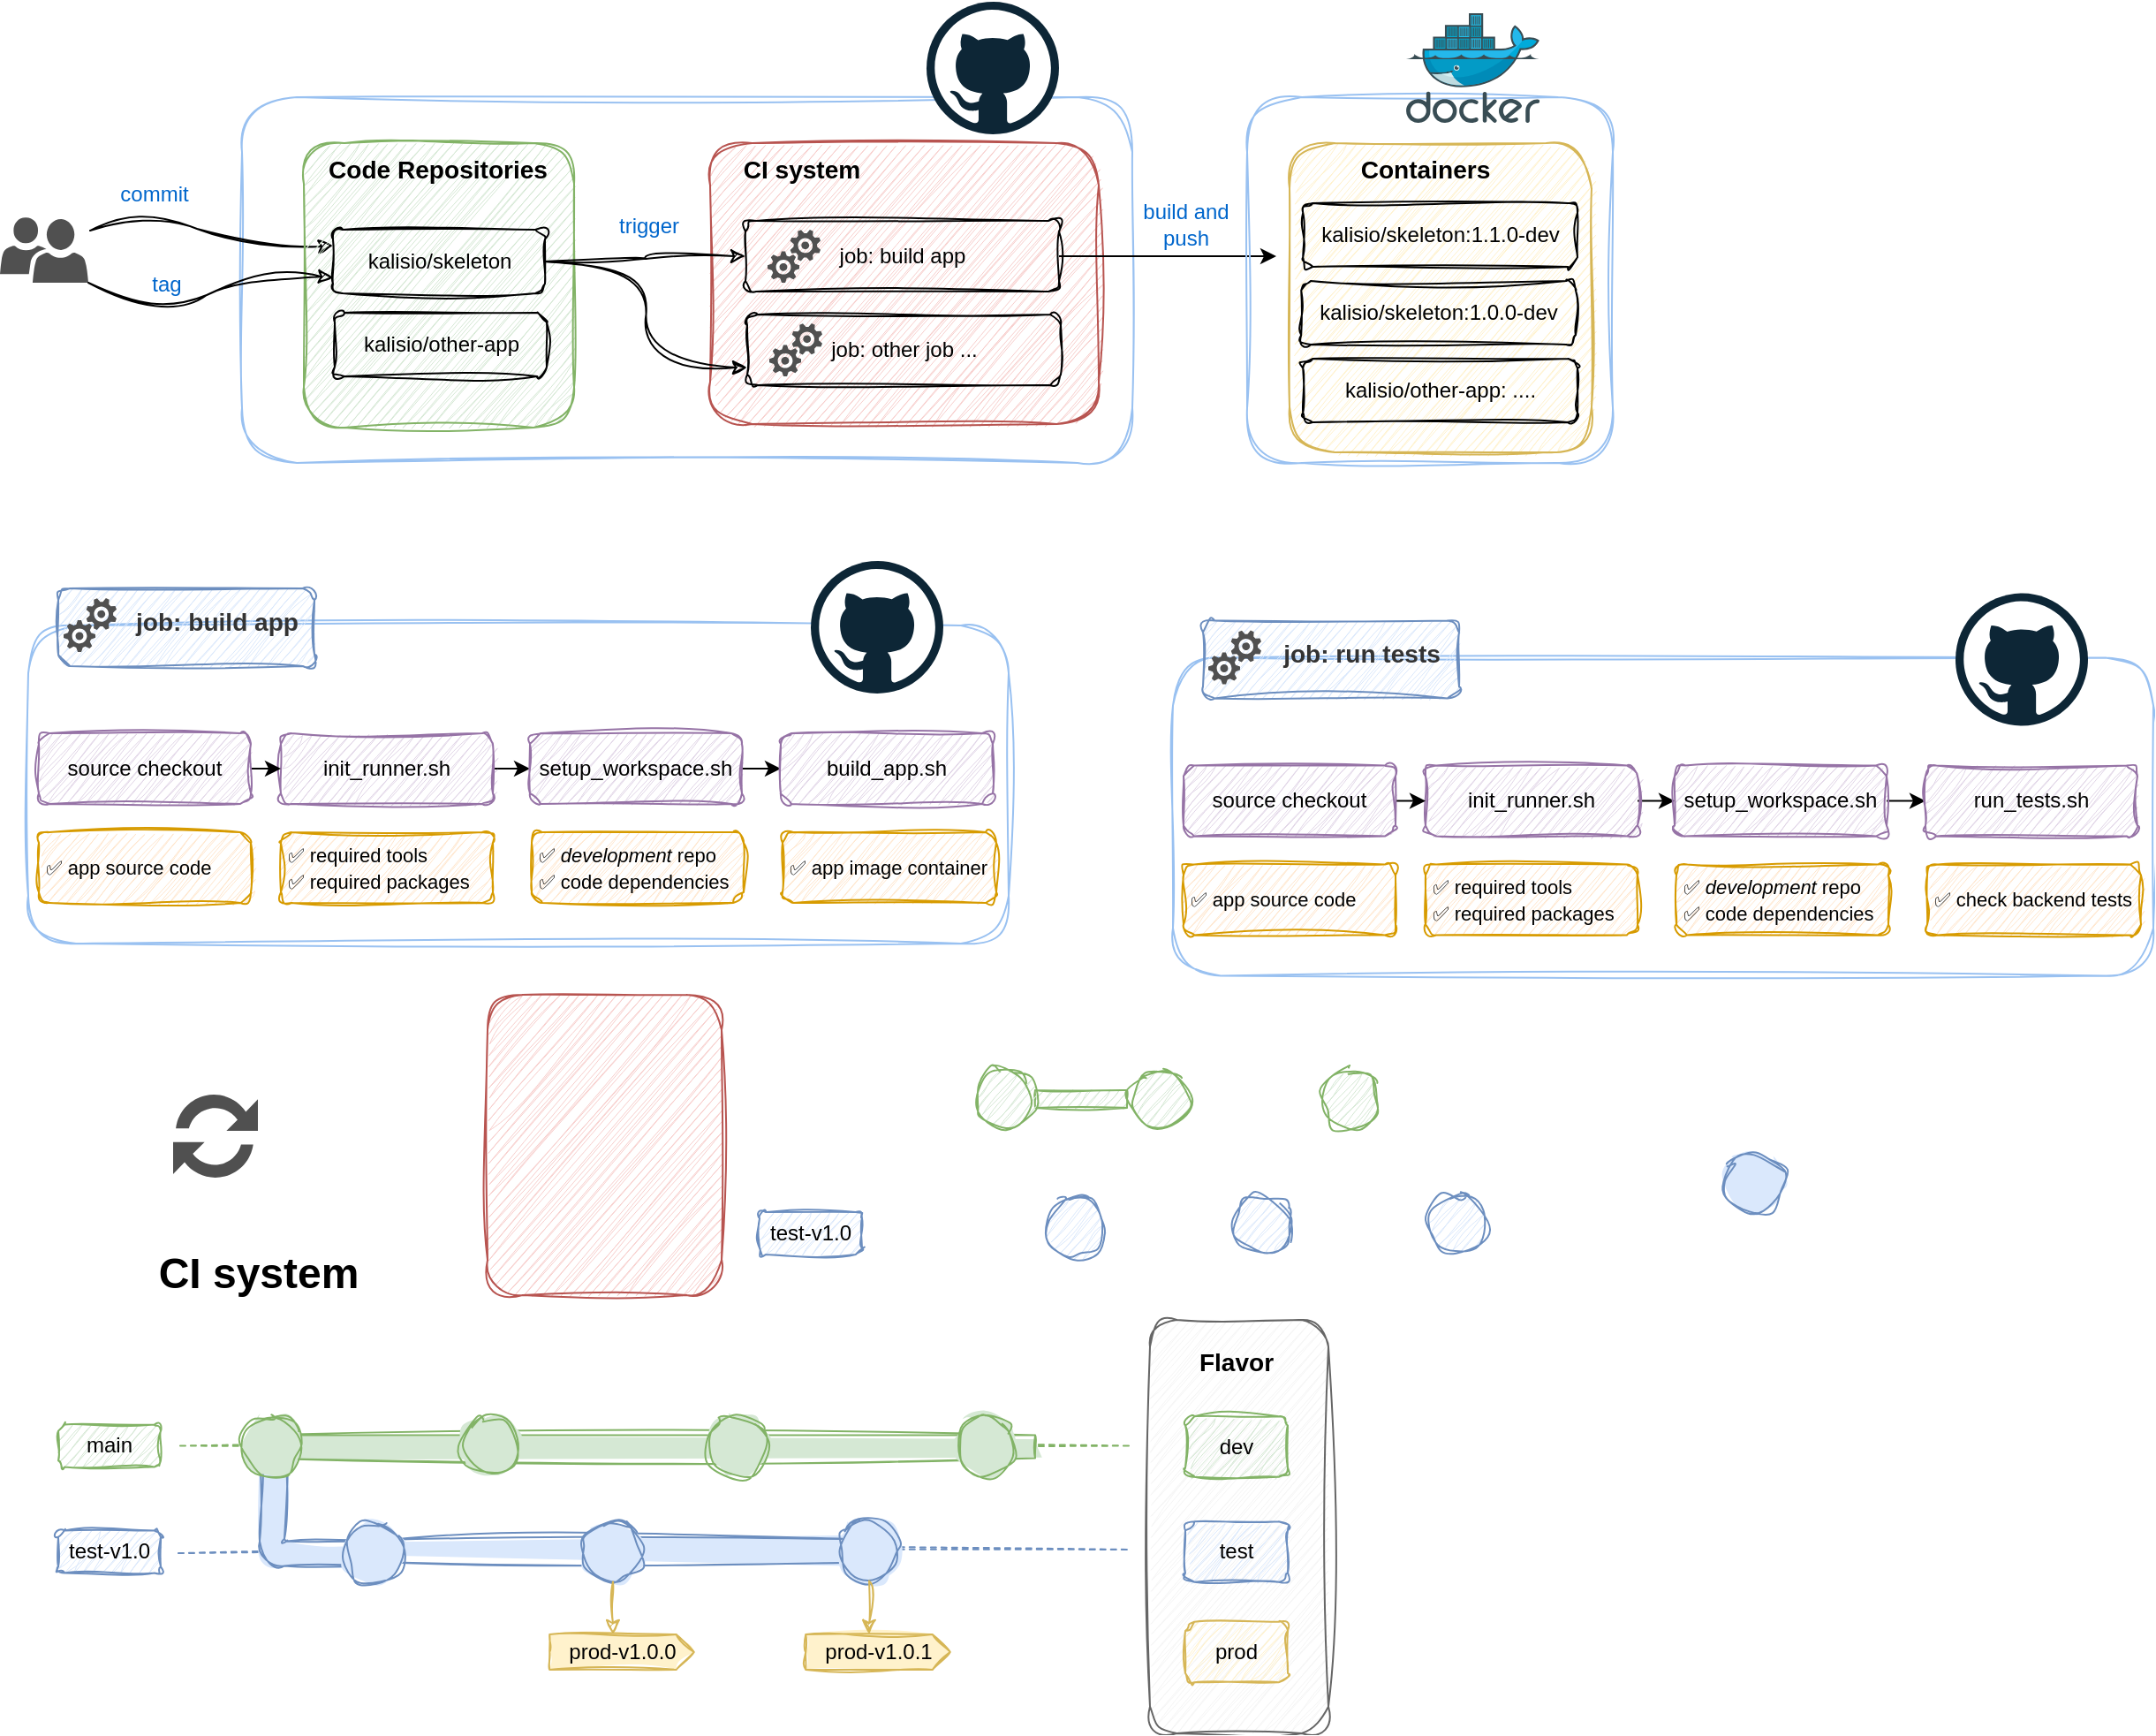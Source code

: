 <mxfile version="26.1.0">
  <diagram name="Page-1" id="pev5Oz-PPa5JXe0K3sz2">
    <mxGraphModel dx="1164" dy="681" grid="0" gridSize="10" guides="1" tooltips="1" connect="1" arrows="1" fold="1" page="1" pageScale="1" pageWidth="827" pageHeight="1169" math="0" shadow="0">
      <root>
        <mxCell id="0" />
        <mxCell id="1" parent="0" />
        <mxCell id="QtexMYvcXDJkEz9hDy5z-16" value="" style="endArrow=none;dashed=1;html=1;rounded=0;sketch=1;curveFitting=1;jiggle=2;exitX=1;exitY=0.5;exitDx=0;exitDy=0;fillColor=#dae8fc;strokeColor=#6c8ebf;" parent="1" edge="1">
          <mxGeometry width="50" height="50" relative="1" as="geometry">
            <mxPoint x="110" y="958.06" as="sourcePoint" />
            <mxPoint x="649" y="956" as="targetPoint" />
          </mxGeometry>
        </mxCell>
        <mxCell id="QtexMYvcXDJkEz9hDy5z-20" value="" style="html=1;shadow=0;dashed=0;align=center;verticalAlign=middle;shape=mxgraph.arrows2.bendDoubleArrow;dy=7;dx=0;arrowHead=0;rounded=1;fillColor=#dae8fc;strokeColor=#6c8ebf;rotation=-90;sketch=1;curveFitting=1;jiggle=2;fillStyle=solid;" parent="1" vertex="1">
          <mxGeometry x="162.5" y="891.75" width="67" height="66" as="geometry" />
        </mxCell>
        <mxCell id="QtexMYvcXDJkEz9hDy5z-10" value="" style="endArrow=none;dashed=1;html=1;rounded=0;sketch=1;curveFitting=1;jiggle=2;fillColor=#d5e8d4;strokeColor=#82b366;" parent="1" edge="1">
          <mxGeometry width="50" height="50" relative="1" as="geometry">
            <mxPoint x="111" y="897.25" as="sourcePoint" />
            <mxPoint x="648" y="897.25" as="targetPoint" />
          </mxGeometry>
        </mxCell>
        <mxCell id="QtexMYvcXDJkEz9hDy5z-26" value="" style="rounded=0;whiteSpace=wrap;html=1;fillColor=#d5e8d4;strokeColor=#82b366;sketch=1;curveFitting=1;jiggle=2;fillStyle=solid;" parent="1" vertex="1">
          <mxGeometry x="153" y="891.25" width="442" height="13" as="geometry" />
        </mxCell>
        <mxCell id="QtexMYvcXDJkEz9hDy5z-34" value="" style="rounded=0;whiteSpace=wrap;html=1;fillColor=#dae8fc;strokeColor=#6c8ebf;fillStyle=solid;sketch=1;curveFitting=1;jiggle=2;" parent="1" vertex="1">
          <mxGeometry x="232" y="950.25" width="268" height="13" as="geometry" />
        </mxCell>
        <mxCell id="QtexMYvcXDJkEz9hDy5z-19" value="" style="html=1;shadow=0;dashed=0;align=center;verticalAlign=middle;shape=mxgraph.arrows2.arrow;dy=0;dx=0;notch=0;sketch=1;curveFitting=1;jiggle=2;fillColor=#d5e8d4;strokeColor=#82b366;" parent="1" vertex="1">
          <mxGeometry x="595" y="696" width="52" height="10" as="geometry" />
        </mxCell>
        <mxCell id="-35BRgZi3YAYR7ZQxQDb-49" value="" style="rounded=1;whiteSpace=wrap;html=1;sketch=1;curveFitting=1;jiggle=2;fillStyle=hachure;fillColor=none;strokeColor=light-dark(#99c1f1, #5c79a3);" parent="1" vertex="1">
          <mxGeometry x="25" y="433" width="555" height="180" as="geometry" />
        </mxCell>
        <mxCell id="-35BRgZi3YAYR7ZQxQDb-6" value="" style="rounded=1;whiteSpace=wrap;html=1;sketch=1;curveFitting=1;jiggle=2;fillStyle=hachure;fillColor=none;strokeColor=light-dark(#99c1f1, #5c79a3);" parent="1" vertex="1">
          <mxGeometry x="146" y="134" width="504" height="207" as="geometry" />
        </mxCell>
        <mxCell id="-35BRgZi3YAYR7ZQxQDb-5" value="" style="dashed=0;outlineConnect=0;html=1;align=center;labelPosition=center;verticalLabelPosition=bottom;verticalAlign=top;shape=mxgraph.weblogos.github" parent="1" vertex="1">
          <mxGeometry x="533.5" y="80" width="75" height="75" as="geometry" />
        </mxCell>
        <mxCell id="-35BRgZi3YAYR7ZQxQDb-10" value="" style="rounded=1;whiteSpace=wrap;html=1;sketch=1;curveFitting=1;jiggle=2;fillStyle=hachure;fillColor=#f8cecc;strokeColor=#b85450;" parent="1" vertex="1">
          <mxGeometry x="285" y="642" width="132.5" height="170" as="geometry" />
        </mxCell>
        <mxCell id="-35BRgZi3YAYR7ZQxQDb-12" value="&lt;h1&gt;CI system&lt;/h1&gt;" style="text;html=1;align=center;verticalAlign=middle;resizable=0;points=[];autosize=1;strokeColor=none;fillColor=none;" parent="1" vertex="1">
          <mxGeometry x="85" y="765.25" width="140" height="70" as="geometry" />
        </mxCell>
        <mxCell id="-35BRgZi3YAYR7ZQxQDb-13" value="" style="curved=1;endArrow=classic;html=1;rounded=0;entryX=0;entryY=0.25;entryDx=0;entryDy=0;exitX=1.02;exitY=0.203;exitDx=0;exitDy=0;exitPerimeter=0;sketch=1;curveFitting=1;jiggle=2;" parent="1" source="-35BRgZi3YAYR7ZQxQDb-18" target="-35BRgZi3YAYR7ZQxQDb-30" edge="1">
          <mxGeometry width="50" height="50" relative="1" as="geometry">
            <mxPoint x="64" y="113" as="sourcePoint" />
            <mxPoint x="120" y="155" as="targetPoint" />
            <Array as="points">
              <mxPoint x="86" y="196" />
              <mxPoint x="155" y="221" />
            </Array>
          </mxGeometry>
        </mxCell>
        <mxCell id="-35BRgZi3YAYR7ZQxQDb-55" style="edgeStyle=orthogonalEdgeStyle;rounded=0;orthogonalLoop=1;jettySize=auto;html=1;exitX=1;exitY=0.5;exitDx=0;exitDy=0;" parent="1" source="-35BRgZi3YAYR7ZQxQDb-16" target="-35BRgZi3YAYR7ZQxQDb-53" edge="1">
          <mxGeometry relative="1" as="geometry" />
        </mxCell>
        <mxCell id="-35BRgZi3YAYR7ZQxQDb-16" value="init_runner.sh" style="rounded=1;whiteSpace=wrap;html=1;fillColor=#e1d5e7;strokeColor=#9673a6;fillStyle=hatch;sketch=1;curveFitting=1;jiggle=2;" parent="1" vertex="1">
          <mxGeometry x="168" y="494" width="120" height="40" as="geometry" />
        </mxCell>
        <mxCell id="-35BRgZi3YAYR7ZQxQDb-18" value="" style="pointerEvents=1;shadow=0;dashed=0;html=1;strokeColor=none;labelPosition=center;verticalLabelPosition=bottom;verticalAlign=top;align=center;fillColor=#505050;shape=mxgraph.mscae.intune.user_group;" parent="1" vertex="1">
          <mxGeometry x="9" y="202" width="50" height="37" as="geometry" />
        </mxCell>
        <mxCell id="-35BRgZi3YAYR7ZQxQDb-19" value="" style="sketch=0;pointerEvents=1;shadow=0;dashed=0;html=1;strokeColor=none;labelPosition=center;verticalLabelPosition=bottom;verticalAlign=top;align=center;fillColor=#505050;shape=mxgraph.mscae.intune.update" parent="1" vertex="1">
          <mxGeometry x="107" y="697" width="48" height="50" as="geometry" />
        </mxCell>
        <mxCell id="-35BRgZi3YAYR7ZQxQDb-21" value="" style="rounded=1;whiteSpace=wrap;html=1;fillColor=#d5e8d4;strokeColor=#82b366;fillStyle=hatch;sketch=1;curveFitting=1;jiggle=2;" parent="1" vertex="1">
          <mxGeometry x="181" y="160" width="153" height="161" as="geometry" />
        </mxCell>
        <mxCell id="-35BRgZi3YAYR7ZQxQDb-23" value="&lt;h3&gt;Code Repositories&lt;/h3&gt;" style="text;html=1;align=center;verticalAlign=middle;whiteSpace=wrap;rounded=0;" parent="1" vertex="1">
          <mxGeometry x="190" y="160" width="134" height="30" as="geometry" />
        </mxCell>
        <mxCell id="-35BRgZi3YAYR7ZQxQDb-24" value="" style="rounded=1;whiteSpace=wrap;html=1;fillColor=#f8cecc;strokeColor=#b85450;sketch=1;curveFitting=1;jiggle=2;" parent="1" vertex="1">
          <mxGeometry x="411" y="160" width="220" height="159" as="geometry" />
        </mxCell>
        <mxCell id="-35BRgZi3YAYR7ZQxQDb-25" value="&lt;h3&gt;CI system&lt;/h3&gt;" style="text;html=1;align=center;verticalAlign=middle;whiteSpace=wrap;rounded=0;" parent="1" vertex="1">
          <mxGeometry x="423" y="160" width="80" height="30" as="geometry" />
        </mxCell>
        <mxCell id="-35BRgZi3YAYR7ZQxQDb-40" style="edgeStyle=orthogonalEdgeStyle;rounded=0;orthogonalLoop=1;jettySize=auto;html=1;exitX=1;exitY=0.5;exitDx=0;exitDy=0;" parent="1" source="-35BRgZi3YAYR7ZQxQDb-14" edge="1">
          <mxGeometry relative="1" as="geometry">
            <mxPoint x="731.5" y="224" as="targetPoint" />
          </mxGeometry>
        </mxCell>
        <mxCell id="-35BRgZi3YAYR7ZQxQDb-14" value="job: build app" style="rounded=1;whiteSpace=wrap;html=1;fillColor=none;strokeColor=#000000;fillStyle=hatch;sketch=1;curveFitting=1;jiggle=2;" parent="1" vertex="1">
          <mxGeometry x="431" y="204" width="177.5" height="40" as="geometry" />
        </mxCell>
        <mxCell id="-35BRgZi3YAYR7ZQxQDb-26" value="" style="sketch=0;pointerEvents=1;shadow=0;dashed=0;html=1;strokeColor=none;labelPosition=center;verticalLabelPosition=bottom;verticalAlign=top;align=center;fillColor=#505050;shape=mxgraph.mscae.oms.services" parent="1" vertex="1">
          <mxGeometry x="443.5" y="209" width="30" height="30" as="geometry" />
        </mxCell>
        <mxCell id="-35BRgZi3YAYR7ZQxQDb-34" style="edgeStyle=orthogonalEdgeStyle;rounded=0;orthogonalLoop=1;jettySize=auto;html=1;exitX=1;exitY=0.5;exitDx=0;exitDy=0;entryX=0;entryY=0.5;entryDx=0;entryDy=0;curved=1;sketch=1;curveFitting=1;jiggle=2;" parent="1" source="-35BRgZi3YAYR7ZQxQDb-30" target="-35BRgZi3YAYR7ZQxQDb-14" edge="1">
          <mxGeometry relative="1" as="geometry" />
        </mxCell>
        <mxCell id="-35BRgZi3YAYR7ZQxQDb-35" style="edgeStyle=orthogonalEdgeStyle;rounded=0;orthogonalLoop=1;jettySize=auto;html=1;exitX=1;exitY=0.5;exitDx=0;exitDy=0;entryX=0;entryY=0.75;entryDx=0;entryDy=0;curved=1;sketch=1;curveFitting=1;jiggle=2;" parent="1" source="-35BRgZi3YAYR7ZQxQDb-30" target="-35BRgZi3YAYR7ZQxQDb-38" edge="1">
          <mxGeometry relative="1" as="geometry">
            <mxPoint x="431" y="275" as="targetPoint" />
          </mxGeometry>
        </mxCell>
        <mxCell id="-35BRgZi3YAYR7ZQxQDb-30" value="kalisio/skeleton" style="rounded=1;whiteSpace=wrap;html=1;fillColor=none;sketch=1;curveFitting=1;jiggle=2;" parent="1" vertex="1">
          <mxGeometry x="197.5" y="209" width="120" height="36" as="geometry" />
        </mxCell>
        <mxCell id="-35BRgZi3YAYR7ZQxQDb-31" value="commit" style="text;html=1;align=center;verticalAlign=middle;resizable=0;points=[];autosize=1;strokeColor=none;fillColor=none;fontColor=#0066CC;" parent="1" vertex="1">
          <mxGeometry x="67" y="176" width="57" height="26" as="geometry" />
        </mxCell>
        <mxCell id="-35BRgZi3YAYR7ZQxQDb-32" value="" style="curved=1;endArrow=classic;html=1;rounded=0;exitX=1;exitY=1;exitDx=0;exitDy=0;exitPerimeter=0;entryX=0;entryY=0.75;entryDx=0;entryDy=0;sketch=1;curveFitting=1;jiggle=2;" parent="1" source="-35BRgZi3YAYR7ZQxQDb-18" target="-35BRgZi3YAYR7ZQxQDb-30" edge="1">
          <mxGeometry width="50" height="50" relative="1" as="geometry">
            <mxPoint x="86" y="243" as="sourcePoint" />
            <mxPoint x="194" y="233" as="targetPoint" />
            <Array as="points">
              <mxPoint x="97" y="259" />
              <mxPoint x="155" y="233" />
            </Array>
          </mxGeometry>
        </mxCell>
        <mxCell id="-35BRgZi3YAYR7ZQxQDb-33" value="tag" style="text;html=1;align=center;verticalAlign=middle;resizable=0;points=[];autosize=1;strokeColor=none;fillColor=none;fontColor=#0066CC;" parent="1" vertex="1">
          <mxGeometry x="85" y="227" width="35" height="26" as="geometry" />
        </mxCell>
        <mxCell id="-35BRgZi3YAYR7ZQxQDb-36" value="trigger" style="text;html=1;align=center;verticalAlign=middle;resizable=0;points=[];autosize=1;strokeColor=none;fillColor=none;fontColor=#0066CC;" parent="1" vertex="1">
          <mxGeometry x="350" y="194" width="52" height="26" as="geometry" />
        </mxCell>
        <mxCell id="-35BRgZi3YAYR7ZQxQDb-38" value="job: other job ..." style="rounded=1;whiteSpace=wrap;html=1;fillColor=none;strokeColor=#000000;fillStyle=hatch;sketch=1;curveFitting=1;jiggle=2;" parent="1" vertex="1">
          <mxGeometry x="432" y="257" width="177.5" height="40" as="geometry" />
        </mxCell>
        <mxCell id="-35BRgZi3YAYR7ZQxQDb-39" value="" style="sketch=0;pointerEvents=1;shadow=0;dashed=0;html=1;strokeColor=none;labelPosition=center;verticalLabelPosition=bottom;verticalAlign=top;align=center;fillColor=#505050;shape=mxgraph.mscae.oms.services" parent="1" vertex="1">
          <mxGeometry x="444.5" y="262" width="30" height="30" as="geometry" />
        </mxCell>
        <mxCell id="-35BRgZi3YAYR7ZQxQDb-41" value="&lt;div&gt;build and&lt;/div&gt;&lt;div&gt;push&lt;/div&gt;" style="text;html=1;align=center;verticalAlign=middle;resizable=0;points=[];autosize=1;strokeColor=none;fillColor=none;fontColor=#0066CC;" parent="1" vertex="1">
          <mxGeometry x="646" y="185" width="67" height="41" as="geometry" />
        </mxCell>
        <mxCell id="-35BRgZi3YAYR7ZQxQDb-42" value="" style="rounded=1;whiteSpace=wrap;html=1;sketch=1;curveFitting=1;jiggle=2;fillStyle=hachure;fillColor=none;strokeColor=light-dark(#99c1f1, #5c79a3);" parent="1" vertex="1">
          <mxGeometry x="715" y="134" width="207" height="207" as="geometry" />
        </mxCell>
        <mxCell id="-35BRgZi3YAYR7ZQxQDb-17" value="" style="image;sketch=0;aspect=fixed;html=1;points=[];align=center;fontSize=12;image=img/lib/mscae/Docker.svg;" parent="1" vertex="1">
          <mxGeometry x="805" y="86.5" width="75.61" height="62" as="geometry" />
        </mxCell>
        <mxCell id="-35BRgZi3YAYR7ZQxQDb-43" value="" style="rounded=1;whiteSpace=wrap;html=1;fillColor=#fff2cc;strokeColor=#d6b656;fillStyle=hatch;sketch=1;curveFitting=1;jiggle=2;" parent="1" vertex="1">
          <mxGeometry x="739" y="160" width="171" height="175" as="geometry" />
        </mxCell>
        <mxCell id="-35BRgZi3YAYR7ZQxQDb-44" value="&lt;h3&gt;Containers&lt;/h3&gt;" style="text;html=1;align=center;verticalAlign=middle;whiteSpace=wrap;rounded=0;" parent="1" vertex="1">
          <mxGeometry x="776" y="160" width="80" height="30" as="geometry" />
        </mxCell>
        <mxCell id="-35BRgZi3YAYR7ZQxQDb-45" value="kalisio/skeleton:1.1.0-dev" style="rounded=1;whiteSpace=wrap;html=1;fillColor=none;sketch=1;curveFitting=1;jiggle=2;" parent="1" vertex="1">
          <mxGeometry x="746.61" y="194" width="155.39" height="36" as="geometry" />
        </mxCell>
        <mxCell id="-35BRgZi3YAYR7ZQxQDb-46" value="kalisio/skeleton:1.0.0-dev" style="rounded=1;whiteSpace=wrap;html=1;fillColor=none;sketch=1;curveFitting=1;jiggle=2;" parent="1" vertex="1">
          <mxGeometry x="745.61" y="238" width="155.39" height="36" as="geometry" />
        </mxCell>
        <mxCell id="-35BRgZi3YAYR7ZQxQDb-47" value="kalisio/other-app: ...." style="rounded=1;whiteSpace=wrap;html=1;fillColor=none;sketch=1;curveFitting=1;jiggle=2;" parent="1" vertex="1">
          <mxGeometry x="746.61" y="282" width="155.39" height="36" as="geometry" />
        </mxCell>
        <mxCell id="-35BRgZi3YAYR7ZQxQDb-48" value="kalisio/other-app" style="rounded=1;whiteSpace=wrap;html=1;fillColor=none;sketch=1;curveFitting=1;jiggle=2;" parent="1" vertex="1">
          <mxGeometry x="198.5" y="256" width="120" height="36" as="geometry" />
        </mxCell>
        <mxCell id="-35BRgZi3YAYR7ZQxQDb-11" value="" style="dashed=0;outlineConnect=0;html=1;align=center;labelPosition=center;verticalLabelPosition=bottom;verticalAlign=top;shape=mxgraph.weblogos.github" parent="1" vertex="1">
          <mxGeometry x="468" y="396.5" width="75" height="75" as="geometry" />
        </mxCell>
        <mxCell id="-35BRgZi3YAYR7ZQxQDb-56" style="edgeStyle=orthogonalEdgeStyle;rounded=0;orthogonalLoop=1;jettySize=auto;html=1;exitX=1;exitY=0.5;exitDx=0;exitDy=0;entryX=0;entryY=0.5;entryDx=0;entryDy=0;" parent="1" source="-35BRgZi3YAYR7ZQxQDb-53" target="-35BRgZi3YAYR7ZQxQDb-54" edge="1">
          <mxGeometry relative="1" as="geometry" />
        </mxCell>
        <mxCell id="-35BRgZi3YAYR7ZQxQDb-53" value="setup_workspace.sh" style="rounded=1;whiteSpace=wrap;html=1;fillColor=#e1d5e7;strokeColor=#9673a6;fillStyle=hatch;sketch=1;curveFitting=1;jiggle=2;" parent="1" vertex="1">
          <mxGeometry x="309" y="494" width="120" height="40" as="geometry" />
        </mxCell>
        <mxCell id="-35BRgZi3YAYR7ZQxQDb-54" value="build_app.sh" style="rounded=1;whiteSpace=wrap;html=1;fillColor=#e1d5e7;strokeColor=#9673a6;fillStyle=hatch;sketch=1;curveFitting=1;jiggle=2;" parent="1" vertex="1">
          <mxGeometry x="451" y="494" width="120" height="40" as="geometry" />
        </mxCell>
        <mxCell id="-35BRgZi3YAYR7ZQxQDb-58" style="edgeStyle=orthogonalEdgeStyle;rounded=0;orthogonalLoop=1;jettySize=auto;html=1;exitX=1;exitY=0.5;exitDx=0;exitDy=0;entryX=0;entryY=0.5;entryDx=0;entryDy=0;" parent="1" source="-35BRgZi3YAYR7ZQxQDb-57" target="-35BRgZi3YAYR7ZQxQDb-16" edge="1">
          <mxGeometry relative="1" as="geometry" />
        </mxCell>
        <mxCell id="-35BRgZi3YAYR7ZQxQDb-57" value="source checkout" style="rounded=1;whiteSpace=wrap;html=1;fillColor=#e1d5e7;strokeColor=#9673a6;fillStyle=hatch;sketch=1;curveFitting=1;jiggle=2;" parent="1" vertex="1">
          <mxGeometry x="31" y="494" width="120" height="40" as="geometry" />
        </mxCell>
        <mxCell id="-35BRgZi3YAYR7ZQxQDb-59" value="&lt;div align=&quot;left&quot;&gt;&lt;font style=&quot;font-size: 11px;&quot;&gt;&lt;span id=&quot;copy-emoji&quot; class=&quot;efont&quot;&gt;✅ r&lt;/span&gt;equired tools&lt;/font&gt;&lt;/div&gt;&lt;div align=&quot;left&quot;&gt;&lt;font style=&quot;font-size: 11px;&quot;&gt;&lt;span id=&quot;copy-emoji&quot; class=&quot;efont&quot;&gt;✅ required &lt;/span&gt;packages&lt;/font&gt;&lt;/div&gt;" style="rounded=1;whiteSpace=wrap;html=1;fillColor=#ffe6cc;strokeColor=#d79b00;fillStyle=hatch;sketch=1;curveFitting=1;jiggle=2;rotation=0;align=left;spacingLeft=2;" parent="1" vertex="1">
          <mxGeometry x="168" y="550" width="120" height="40" as="geometry" />
        </mxCell>
        <mxCell id="-35BRgZi3YAYR7ZQxQDb-60" value="&lt;div align=&quot;left&quot;&gt;&lt;font style=&quot;font-size: 11px;&quot;&gt;&lt;span id=&quot;copy-emoji&quot; class=&quot;efont&quot;&gt;✅ app source code&lt;/span&gt;&lt;/font&gt;&lt;/div&gt;" style="rounded=1;whiteSpace=wrap;html=1;fillColor=#ffe6cc;strokeColor=#d79b00;fillStyle=hatch;sketch=1;curveFitting=1;jiggle=2;rotation=0;align=left;spacingLeft=2;" parent="1" vertex="1">
          <mxGeometry x="31" y="550" width="120" height="40" as="geometry" />
        </mxCell>
        <mxCell id="-35BRgZi3YAYR7ZQxQDb-63" value="" style="group" parent="1" vertex="1" connectable="0">
          <mxGeometry x="42" y="412" width="145" height="44" as="geometry" />
        </mxCell>
        <mxCell id="-35BRgZi3YAYR7ZQxQDb-62" value="" style="rounded=1;whiteSpace=wrap;html=1;sketch=1;curveFitting=1;jiggle=2;fillStyle=hachure;fillColor=#dae8fc;strokeColor=#6c8ebf;" parent="-35BRgZi3YAYR7ZQxQDb-63" vertex="1">
          <mxGeometry width="145" height="44" as="geometry" />
        </mxCell>
        <mxCell id="-35BRgZi3YAYR7ZQxQDb-20" value="" style="sketch=0;pointerEvents=1;shadow=0;dashed=0;html=1;strokeColor=none;labelPosition=center;verticalLabelPosition=bottom;verticalAlign=top;align=center;fillColor=#505050;shape=mxgraph.mscae.oms.services" parent="-35BRgZi3YAYR7ZQxQDb-63" vertex="1">
          <mxGeometry x="3" y="5.5" width="30" height="30.5" as="geometry" />
        </mxCell>
        <mxCell id="-35BRgZi3YAYR7ZQxQDb-61" value="&lt;h3&gt;job: build app&lt;/h3&gt;" style="text;html=1;align=center;verticalAlign=middle;whiteSpace=wrap;rounded=0;fontColor=#333333;" parent="-35BRgZi3YAYR7ZQxQDb-63" vertex="1">
          <mxGeometry x="40" y="4" width="100" height="30" as="geometry" />
        </mxCell>
        <mxCell id="-35BRgZi3YAYR7ZQxQDb-64" value="&lt;div align=&quot;left&quot;&gt;&lt;font style=&quot;font-size: 11px;&quot;&gt;&lt;span id=&quot;copy-emoji&quot; class=&quot;efont&quot;&gt;✅ &lt;i&gt;development&lt;/i&gt; repo&lt;/span&gt;&lt;/font&gt;&lt;/div&gt;&lt;div align=&quot;left&quot;&gt;&lt;font style=&quot;font-size: 11px;&quot;&gt;&lt;span id=&quot;copy-emoji&quot; class=&quot;efont&quot;&gt;✅ code dependencies&lt;/span&gt;&lt;/font&gt;&lt;/div&gt;" style="rounded=1;whiteSpace=wrap;html=1;fillColor=#ffe6cc;strokeColor=#d79b00;fillStyle=hatch;sketch=1;curveFitting=1;jiggle=2;rotation=0;align=left;spacingLeft=2;" parent="1" vertex="1">
          <mxGeometry x="310" y="550" width="120" height="40" as="geometry" />
        </mxCell>
        <mxCell id="-35BRgZi3YAYR7ZQxQDb-65" value="&lt;div align=&quot;left&quot;&gt;&lt;font style=&quot;font-size: 11px;&quot;&gt;&lt;span id=&quot;copy-emoji&quot; class=&quot;efont&quot;&gt;✅ app image container&lt;/span&gt;&lt;/font&gt;&lt;/div&gt;" style="rounded=1;whiteSpace=wrap;html=1;fillColor=#ffe6cc;strokeColor=#d79b00;fillStyle=hatch;sketch=1;curveFitting=1;jiggle=2;rotation=0;align=left;spacingLeft=2;" parent="1" vertex="1">
          <mxGeometry x="452" y="550" width="121" height="40" as="geometry" />
        </mxCell>
        <mxCell id="QtexMYvcXDJkEz9hDy5z-1" value="" style="ellipse;whiteSpace=wrap;html=1;aspect=fixed;sketch=1;curveFitting=1;jiggle=2;fillStyle=hachure;fillColor=#d5e8d4;strokeColor=#82b366;" parent="1" vertex="1">
          <mxGeometry x="561" y="684" width="34" height="34" as="geometry" />
        </mxCell>
        <mxCell id="QtexMYvcXDJkEz9hDy5z-2" value="main" style="rounded=1;whiteSpace=wrap;html=1;sketch=1;curveFitting=1;jiggle=2;fillColor=#d5e8d4;strokeColor=#82b366;" parent="1" vertex="1">
          <mxGeometry x="42" y="885.25" width="58" height="24" as="geometry" />
        </mxCell>
        <mxCell id="QtexMYvcXDJkEz9hDy5z-6" value="test-v1.0" style="rounded=1;whiteSpace=wrap;html=1;sketch=1;curveFitting=1;jiggle=2;fillColor=#dae8fc;strokeColor=#6c8ebf;" parent="1" vertex="1">
          <mxGeometry x="439" y="765" width="58" height="24" as="geometry" />
        </mxCell>
        <mxCell id="QtexMYvcXDJkEz9hDy5z-11" value="" style="ellipse;whiteSpace=wrap;html=1;aspect=fixed;sketch=1;curveFitting=1;jiggle=2;fillStyle=hachure;fillColor=#d5e8d4;strokeColor=#82b366;" parent="1" vertex="1">
          <mxGeometry x="756" y="684" width="34" height="34" as="geometry" />
        </mxCell>
        <mxCell id="QtexMYvcXDJkEz9hDy5z-13" value="" style="ellipse;whiteSpace=wrap;html=1;aspect=fixed;sketch=1;curveFitting=1;jiggle=2;fillStyle=hachure;fillColor=#dae8fc;strokeColor=#6c8ebf;" parent="1" vertex="1">
          <mxGeometry x="602" y="757" width="34" height="34" as="geometry" />
        </mxCell>
        <mxCell id="QtexMYvcXDJkEz9hDy5z-15" value="" style="ellipse;whiteSpace=wrap;html=1;aspect=fixed;sketch=1;curveFitting=1;jiggle=2;fillStyle=hachure;fillColor=#dae8fc;strokeColor=#6c8ebf;" parent="1" vertex="1">
          <mxGeometry x="707" y="755" width="34" height="34" as="geometry" />
        </mxCell>
        <mxCell id="QtexMYvcXDJkEz9hDy5z-17" value="" style="ellipse;whiteSpace=wrap;html=1;aspect=fixed;sketch=1;curveFitting=1;jiggle=2;fillStyle=hachure;fillColor=#dae8fc;strokeColor=#6c8ebf;" parent="1" vertex="1">
          <mxGeometry x="817" y="755" width="34" height="34" as="geometry" />
        </mxCell>
        <mxCell id="QtexMYvcXDJkEz9hDy5z-9" value="" style="ellipse;whiteSpace=wrap;html=1;aspect=fixed;sketch=1;curveFitting=1;jiggle=2;fillStyle=hachure;fillColor=#d5e8d4;strokeColor=#82b366;" parent="1" vertex="1">
          <mxGeometry x="649" y="684" width="34" height="34" as="geometry" />
        </mxCell>
        <mxCell id="QtexMYvcXDJkEz9hDy5z-23" value="" style="ellipse;whiteSpace=wrap;html=1;aspect=fixed;sketch=1;curveFitting=1;jiggle=2;fillStyle=solid;fillColor=#d5e8d4;strokeColor=#82b366;" parent="1" vertex="1">
          <mxGeometry x="146" y="880.25" width="34" height="34" as="geometry" />
        </mxCell>
        <mxCell id="QtexMYvcXDJkEz9hDy5z-24" value="" style="ellipse;whiteSpace=wrap;html=1;aspect=fixed;sketch=1;curveFitting=1;jiggle=2;fillStyle=solid;fillColor=#d5e8d4;strokeColor=#82b366;" parent="1" vertex="1">
          <mxGeometry x="270" y="880.25" width="34" height="34" as="geometry" />
        </mxCell>
        <mxCell id="QtexMYvcXDJkEz9hDy5z-25" value="" style="ellipse;whiteSpace=wrap;html=1;aspect=fixed;sketch=1;curveFitting=1;jiggle=2;fillStyle=solid;fillColor=#d5e8d4;strokeColor=#82b366;" parent="1" vertex="1">
          <mxGeometry x="410" y="880.25" width="34" height="34" as="geometry" />
        </mxCell>
        <mxCell id="QtexMYvcXDJkEz9hDy5z-30" value="test-v1.0" style="rounded=1;whiteSpace=wrap;html=1;sketch=1;curveFitting=1;jiggle=2;fillColor=#dae8fc;strokeColor=#6c8ebf;" parent="1" vertex="1">
          <mxGeometry x="42" y="945.25" width="58" height="24" as="geometry" />
        </mxCell>
        <mxCell id="QtexMYvcXDJkEz9hDy5z-31" value="" style="ellipse;whiteSpace=wrap;html=1;aspect=fixed;sketch=1;curveFitting=1;jiggle=2;fillStyle=solid;fillColor=#dae8fc;strokeColor=#6c8ebf;" parent="1" vertex="1">
          <mxGeometry x="985" y="731" width="34" height="34" as="geometry" />
        </mxCell>
        <mxCell id="QtexMYvcXDJkEz9hDy5z-32" value="" style="ellipse;whiteSpace=wrap;html=1;aspect=fixed;sketch=1;curveFitting=1;jiggle=2;fillStyle=solid;fillColor=#dae8fc;strokeColor=#6c8ebf;" parent="1" vertex="1">
          <mxGeometry x="204" y="940.25" width="34" height="34" as="geometry" />
        </mxCell>
        <mxCell id="QtexMYvcXDJkEz9hDy5z-33" value="" style="ellipse;whiteSpace=wrap;html=1;aspect=fixed;sketch=1;curveFitting=1;jiggle=2;fillStyle=solid;fillColor=#dae8fc;strokeColor=#6c8ebf;" parent="1" vertex="1">
          <mxGeometry x="339" y="940.25" width="34" height="34" as="geometry" />
        </mxCell>
        <mxCell id="QtexMYvcXDJkEz9hDy5z-35" value="" style="ellipse;whiteSpace=wrap;html=1;aspect=fixed;sketch=1;curveFitting=1;jiggle=2;fillStyle=solid;fillColor=#d5e8d4;strokeColor=#82b366;" parent="1" vertex="1">
          <mxGeometry x="550" y="880.25" width="34" height="34" as="geometry" />
        </mxCell>
        <mxCell id="QtexMYvcXDJkEz9hDy5z-37" value="prod-v1.0.0" style="html=1;shadow=0;dashed=0;align=center;verticalAlign=middle;shape=mxgraph.arrows2.arrow;dy=0;dx=10;notch=0;rotation=0;fillColor=#fff2cc;strokeColor=#d6b656;sketch=1;curveFitting=1;jiggle=2;fillStyle=solid;" parent="1" vertex="1">
          <mxGeometry x="320.13" y="1004" width="81.75" height="20" as="geometry" />
        </mxCell>
        <mxCell id="QtexMYvcXDJkEz9hDy5z-38" value="" style="ellipse;whiteSpace=wrap;html=1;aspect=fixed;sketch=1;curveFitting=1;jiggle=2;fillStyle=solid;fillColor=#dae8fc;strokeColor=#6c8ebf;" parent="1" vertex="1">
          <mxGeometry x="484" y="939.75" width="34" height="34" as="geometry" />
        </mxCell>
        <mxCell id="QtexMYvcXDJkEz9hDy5z-40" value="prod-v1.0.1" style="html=1;shadow=0;dashed=0;align=center;verticalAlign=middle;shape=mxgraph.arrows2.arrow;dy=0;dx=10;notch=0;rotation=0;fillColor=#fff2cc;strokeColor=#d6b656;sketch=1;curveFitting=1;jiggle=2;fillStyle=solid;" parent="1" vertex="1">
          <mxGeometry x="465.12" y="1004" width="81.75" height="20" as="geometry" />
        </mxCell>
        <mxCell id="QtexMYvcXDJkEz9hDy5z-41" value="" style="rounded=1;whiteSpace=wrap;html=1;sketch=1;curveFitting=1;jiggle=2;fillColor=#f5f5f5;strokeColor=#666666;fontColor=#333333;" parent="1" vertex="1">
          <mxGeometry x="660" y="826" width="101" height="234" as="geometry" />
        </mxCell>
        <mxCell id="QtexMYvcXDJkEz9hDy5z-43" value="&lt;h3&gt;Flavor&lt;/h3&gt;" style="text;html=1;align=center;verticalAlign=middle;whiteSpace=wrap;rounded=0;" parent="1" vertex="1">
          <mxGeometry x="680" y="835.25" width="58" height="30" as="geometry" />
        </mxCell>
        <mxCell id="QtexMYvcXDJkEz9hDy5z-44" value="dev" style="rounded=1;whiteSpace=wrap;html=1;sketch=1;curveFitting=1;jiggle=2;fillColor=#d5e8d4;strokeColor=#82b366;" parent="1" vertex="1">
          <mxGeometry x="680" y="880.63" width="58" height="34.25" as="geometry" />
        </mxCell>
        <mxCell id="QtexMYvcXDJkEz9hDy5z-46" value="test" style="rounded=1;whiteSpace=wrap;html=1;sketch=1;curveFitting=1;jiggle=2;fillColor=#dae8fc;strokeColor=#6c8ebf;" parent="1" vertex="1">
          <mxGeometry x="680" y="940.12" width="58" height="34.25" as="geometry" />
        </mxCell>
        <mxCell id="QtexMYvcXDJkEz9hDy5z-47" value="prod" style="rounded=1;whiteSpace=wrap;html=1;sketch=1;curveFitting=1;jiggle=2;fillColor=#fff2cc;strokeColor=#d6b656;" parent="1" vertex="1">
          <mxGeometry x="680" y="996.87" width="58" height="34.25" as="geometry" />
        </mxCell>
        <mxCell id="QtexMYvcXDJkEz9hDy5z-50" style="edgeStyle=orthogonalEdgeStyle;rounded=0;orthogonalLoop=1;jettySize=auto;html=1;exitX=0.5;exitY=1;exitDx=0;exitDy=0;entryX=0;entryY=0;entryDx=35.875;entryDy=0;entryPerimeter=0;fillColor=#fff2cc;strokeColor=#d6b656;sketch=1;curveFitting=1;jiggle=2;" parent="1" source="QtexMYvcXDJkEz9hDy5z-38" target="QtexMYvcXDJkEz9hDy5z-40" edge="1">
          <mxGeometry relative="1" as="geometry" />
        </mxCell>
        <mxCell id="QtexMYvcXDJkEz9hDy5z-51" style="edgeStyle=orthogonalEdgeStyle;rounded=0;orthogonalLoop=1;jettySize=auto;html=1;exitX=0.5;exitY=1;exitDx=0;exitDy=0;entryX=0;entryY=0;entryDx=35.875;entryDy=0;entryPerimeter=0;fillColor=#fff2cc;strokeColor=#d6b656;sketch=1;curveFitting=1;jiggle=2;" parent="1" source="QtexMYvcXDJkEz9hDy5z-33" target="QtexMYvcXDJkEz9hDy5z-37" edge="1">
          <mxGeometry relative="1" as="geometry" />
        </mxCell>
        <mxCell id="NRgTSjVWj5eysXFU9Dk5-1" value="" style="rounded=1;whiteSpace=wrap;html=1;sketch=1;curveFitting=1;jiggle=2;fillStyle=hachure;fillColor=none;strokeColor=light-dark(#99c1f1, #5c79a3);" vertex="1" parent="1">
          <mxGeometry x="673" y="451.25" width="555" height="180" as="geometry" />
        </mxCell>
        <mxCell id="NRgTSjVWj5eysXFU9Dk5-2" style="edgeStyle=orthogonalEdgeStyle;rounded=0;orthogonalLoop=1;jettySize=auto;html=1;exitX=1;exitY=0.5;exitDx=0;exitDy=0;" edge="1" source="NRgTSjVWj5eysXFU9Dk5-3" target="NRgTSjVWj5eysXFU9Dk5-6" parent="1">
          <mxGeometry relative="1" as="geometry" />
        </mxCell>
        <mxCell id="NRgTSjVWj5eysXFU9Dk5-3" value="init_runner.sh" style="rounded=1;whiteSpace=wrap;html=1;fillColor=#e1d5e7;strokeColor=#9673a6;fillStyle=hatch;sketch=1;curveFitting=1;jiggle=2;" vertex="1" parent="1">
          <mxGeometry x="816" y="512.25" width="120" height="40" as="geometry" />
        </mxCell>
        <mxCell id="NRgTSjVWj5eysXFU9Dk5-4" value="" style="dashed=0;outlineConnect=0;html=1;align=center;labelPosition=center;verticalLabelPosition=bottom;verticalAlign=top;shape=mxgraph.weblogos.github" vertex="1" parent="1">
          <mxGeometry x="1116" y="414.75" width="75" height="75" as="geometry" />
        </mxCell>
        <mxCell id="NRgTSjVWj5eysXFU9Dk5-5" style="edgeStyle=orthogonalEdgeStyle;rounded=0;orthogonalLoop=1;jettySize=auto;html=1;exitX=1;exitY=0.5;exitDx=0;exitDy=0;entryX=0;entryY=0.5;entryDx=0;entryDy=0;" edge="1" source="NRgTSjVWj5eysXFU9Dk5-6" target="NRgTSjVWj5eysXFU9Dk5-7" parent="1">
          <mxGeometry relative="1" as="geometry" />
        </mxCell>
        <mxCell id="NRgTSjVWj5eysXFU9Dk5-6" value="setup_workspace.sh" style="rounded=1;whiteSpace=wrap;html=1;fillColor=#e1d5e7;strokeColor=#9673a6;fillStyle=hatch;sketch=1;curveFitting=1;jiggle=2;" vertex="1" parent="1">
          <mxGeometry x="957" y="512.25" width="120" height="40" as="geometry" />
        </mxCell>
        <mxCell id="NRgTSjVWj5eysXFU9Dk5-7" value="run_tests.sh" style="rounded=1;whiteSpace=wrap;html=1;fillColor=#e1d5e7;strokeColor=#9673a6;fillStyle=hatch;sketch=1;curveFitting=1;jiggle=2;" vertex="1" parent="1">
          <mxGeometry x="1099" y="512.25" width="120" height="40" as="geometry" />
        </mxCell>
        <mxCell id="NRgTSjVWj5eysXFU9Dk5-8" style="edgeStyle=orthogonalEdgeStyle;rounded=0;orthogonalLoop=1;jettySize=auto;html=1;exitX=1;exitY=0.5;exitDx=0;exitDy=0;entryX=0;entryY=0.5;entryDx=0;entryDy=0;" edge="1" source="NRgTSjVWj5eysXFU9Dk5-9" target="NRgTSjVWj5eysXFU9Dk5-3" parent="1">
          <mxGeometry relative="1" as="geometry" />
        </mxCell>
        <mxCell id="NRgTSjVWj5eysXFU9Dk5-9" value="source checkout" style="rounded=1;whiteSpace=wrap;html=1;fillColor=#e1d5e7;strokeColor=#9673a6;fillStyle=hatch;sketch=1;curveFitting=1;jiggle=2;" vertex="1" parent="1">
          <mxGeometry x="679" y="512.25" width="120" height="40" as="geometry" />
        </mxCell>
        <mxCell id="NRgTSjVWj5eysXFU9Dk5-10" value="&lt;div align=&quot;left&quot;&gt;&lt;font style=&quot;font-size: 11px;&quot;&gt;&lt;span id=&quot;copy-emoji&quot; class=&quot;efont&quot;&gt;✅ r&lt;/span&gt;equired tools&lt;/font&gt;&lt;/div&gt;&lt;div align=&quot;left&quot;&gt;&lt;font style=&quot;font-size: 11px;&quot;&gt;&lt;span id=&quot;copy-emoji&quot; class=&quot;efont&quot;&gt;✅ required &lt;/span&gt;packages&lt;/font&gt;&lt;/div&gt;" style="rounded=1;whiteSpace=wrap;html=1;fillColor=#ffe6cc;strokeColor=#d79b00;fillStyle=hatch;sketch=1;curveFitting=1;jiggle=2;rotation=0;align=left;spacingLeft=2;" vertex="1" parent="1">
          <mxGeometry x="816" y="568.25" width="120" height="40" as="geometry" />
        </mxCell>
        <mxCell id="NRgTSjVWj5eysXFU9Dk5-11" value="&lt;div align=&quot;left&quot;&gt;&lt;font style=&quot;font-size: 11px;&quot;&gt;&lt;span id=&quot;copy-emoji&quot; class=&quot;efont&quot;&gt;✅ app source code&lt;/span&gt;&lt;/font&gt;&lt;/div&gt;" style="rounded=1;whiteSpace=wrap;html=1;fillColor=#ffe6cc;strokeColor=#d79b00;fillStyle=hatch;sketch=1;curveFitting=1;jiggle=2;rotation=0;align=left;spacingLeft=2;" vertex="1" parent="1">
          <mxGeometry x="679" y="568.25" width="120" height="40" as="geometry" />
        </mxCell>
        <mxCell id="NRgTSjVWj5eysXFU9Dk5-12" value="" style="group" vertex="1" connectable="0" parent="1">
          <mxGeometry x="690" y="430.25" width="145" height="44" as="geometry" />
        </mxCell>
        <mxCell id="NRgTSjVWj5eysXFU9Dk5-13" value="" style="rounded=1;whiteSpace=wrap;html=1;sketch=1;curveFitting=1;jiggle=2;fillStyle=hachure;fillColor=#dae8fc;strokeColor=#6c8ebf;" vertex="1" parent="NRgTSjVWj5eysXFU9Dk5-12">
          <mxGeometry width="145" height="44" as="geometry" />
        </mxCell>
        <mxCell id="NRgTSjVWj5eysXFU9Dk5-14" value="" style="sketch=0;pointerEvents=1;shadow=0;dashed=0;html=1;strokeColor=none;labelPosition=center;verticalLabelPosition=bottom;verticalAlign=top;align=center;fillColor=#505050;shape=mxgraph.mscae.oms.services" vertex="1" parent="NRgTSjVWj5eysXFU9Dk5-12">
          <mxGeometry x="3" y="5.5" width="30" height="30.5" as="geometry" />
        </mxCell>
        <mxCell id="NRgTSjVWj5eysXFU9Dk5-15" value="&lt;h3&gt;job: run tests&lt;/h3&gt;" style="text;html=1;align=center;verticalAlign=middle;whiteSpace=wrap;rounded=0;fontColor=#333333;" vertex="1" parent="NRgTSjVWj5eysXFU9Dk5-12">
          <mxGeometry x="40" y="4" width="100" height="30" as="geometry" />
        </mxCell>
        <mxCell id="NRgTSjVWj5eysXFU9Dk5-16" value="&lt;div align=&quot;left&quot;&gt;&lt;font style=&quot;font-size: 11px;&quot;&gt;&lt;span id=&quot;copy-emoji&quot; class=&quot;efont&quot;&gt;✅ &lt;i&gt;development&lt;/i&gt; repo&lt;/span&gt;&lt;/font&gt;&lt;/div&gt;&lt;div align=&quot;left&quot;&gt;&lt;font style=&quot;font-size: 11px;&quot;&gt;&lt;span id=&quot;copy-emoji&quot; class=&quot;efont&quot;&gt;✅ code dependencies&lt;/span&gt;&lt;/font&gt;&lt;/div&gt;" style="rounded=1;whiteSpace=wrap;html=1;fillColor=#ffe6cc;strokeColor=#d79b00;fillStyle=hatch;sketch=1;curveFitting=1;jiggle=2;rotation=0;align=left;spacingLeft=2;" vertex="1" parent="1">
          <mxGeometry x="958" y="568.25" width="120" height="40" as="geometry" />
        </mxCell>
        <mxCell id="NRgTSjVWj5eysXFU9Dk5-17" value="&lt;div align=&quot;left&quot;&gt;&lt;font style=&quot;font-size: 11px;&quot;&gt;&lt;span id=&quot;copy-emoji&quot; class=&quot;efont&quot;&gt;✅ check backend tests&lt;/span&gt;&lt;/font&gt;&lt;/div&gt;" style="rounded=1;whiteSpace=wrap;html=1;fillColor=#ffe6cc;strokeColor=#d79b00;fillStyle=hatch;sketch=1;curveFitting=1;jiggle=2;rotation=0;align=left;spacingLeft=2;" vertex="1" parent="1">
          <mxGeometry x="1100" y="568.25" width="121" height="40" as="geometry" />
        </mxCell>
      </root>
    </mxGraphModel>
  </diagram>
</mxfile>

